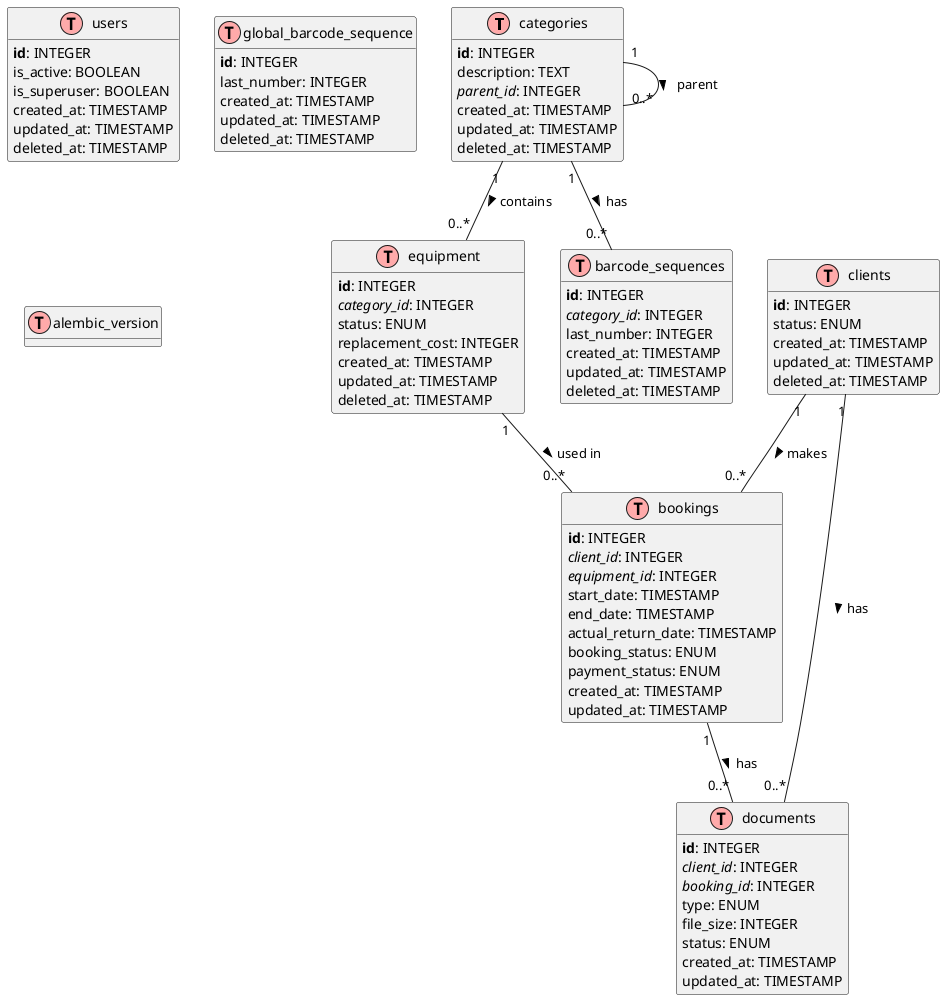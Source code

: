 @startuml ACT-RENTAL Database Schema

!define table(x) class x << (T,#FFAAAA) >>
!define primary_key(x) <b>x</b>
!define foreign_key(x) <i>x</i>

hide methods
hide stereotypes

table(categories) {
  primary_key(id): INTEGER
  name: VARCHAR(255)
  description: TEXT
  foreign_key(parent_id): INTEGER
  created_at: TIMESTAMP
  updated_at: TIMESTAMP
  deleted_at: TIMESTAMP
}

table(equipment) {
  primary_key(id): INTEGER
  foreign_key(category_id): INTEGER
  name: VARCHAR(200)
  description: VARCHAR(1000)
  serial_number: VARCHAR(100)
  barcode: VARCHAR(100)
  status: ENUM
  replacement_cost: INTEGER
  notes: VARCHAR(5000)
  created_at: TIMESTAMP
  updated_at: TIMESTAMP
  deleted_at: TIMESTAMP
}

table(clients) {
  primary_key(id): INTEGER
  first_name: VARCHAR(100)
  last_name: VARCHAR(100)
  email: VARCHAR(255)
  phone: VARCHAR(20)
  passport_number: VARCHAR(20)
  address: VARCHAR(500)
  company: VARCHAR(200)
  status: ENUM
  notes: VARCHAR(1000)
  created_at: TIMESTAMP
  updated_at: TIMESTAMP
  deleted_at: TIMESTAMP
}

table(bookings) {
  primary_key(id): INTEGER
  foreign_key(client_id): INTEGER
  foreign_key(equipment_id): INTEGER
  start_date: TIMESTAMP
  end_date: TIMESTAMP
  actual_return_date: TIMESTAMP
  booking_status: ENUM
  payment_status: ENUM
  total_amount: NUMERIC(10,2)
  paid_amount: NUMERIC(10,2)
  deposit_amount: NUMERIC(10,2)
  notes: VARCHAR(1000)
  created_at: TIMESTAMP
  updated_at: TIMESTAMP
}

table(documents) {
  primary_key(id): INTEGER
  foreign_key(client_id): INTEGER
  foreign_key(booking_id): INTEGER
  type: ENUM
  title: VARCHAR(200)
  description: VARCHAR(1000)
  file_path: VARCHAR(500)
  file_name: VARCHAR(255)
  file_size: INTEGER
  mime_type: VARCHAR(100)
  notes: VARCHAR(1000)
  status: ENUM
  created_at: TIMESTAMP
  updated_at: TIMESTAMP
}

table(users) {
  primary_key(id): INTEGER
  email: VARCHAR(255)
  hashed_password: VARCHAR(255)
  is_active: BOOLEAN
  is_superuser: BOOLEAN
  full_name: VARCHAR(255)
  created_at: TIMESTAMP
  updated_at: TIMESTAMP
  deleted_at: TIMESTAMP
}

table(global_barcode_sequence) {
  primary_key(id): INTEGER
  last_number: INTEGER
  created_at: TIMESTAMP
  updated_at: TIMESTAMP
  deleted_at: TIMESTAMP
}

table(barcode_sequences) {
  primary_key(id): INTEGER
  foreign_key(category_id): INTEGER
  last_number: INTEGER
  created_at: TIMESTAMP
  updated_at: TIMESTAMP
  deleted_at: TIMESTAMP
}

table(alembic_version) {
  version_num: VARCHAR(32)
}

categories "1" -- "0..*" categories : parent >
categories "1" -- "0..*" equipment : contains >
categories "1" -- "0..*" barcode_sequences : has >
clients "1" -- "0..*" bookings : makes >
clients "1" -- "0..*" documents : has >
equipment "1" -- "0..*" bookings : used in >
bookings "1" -- "0..*" documents : has >

@enduml
